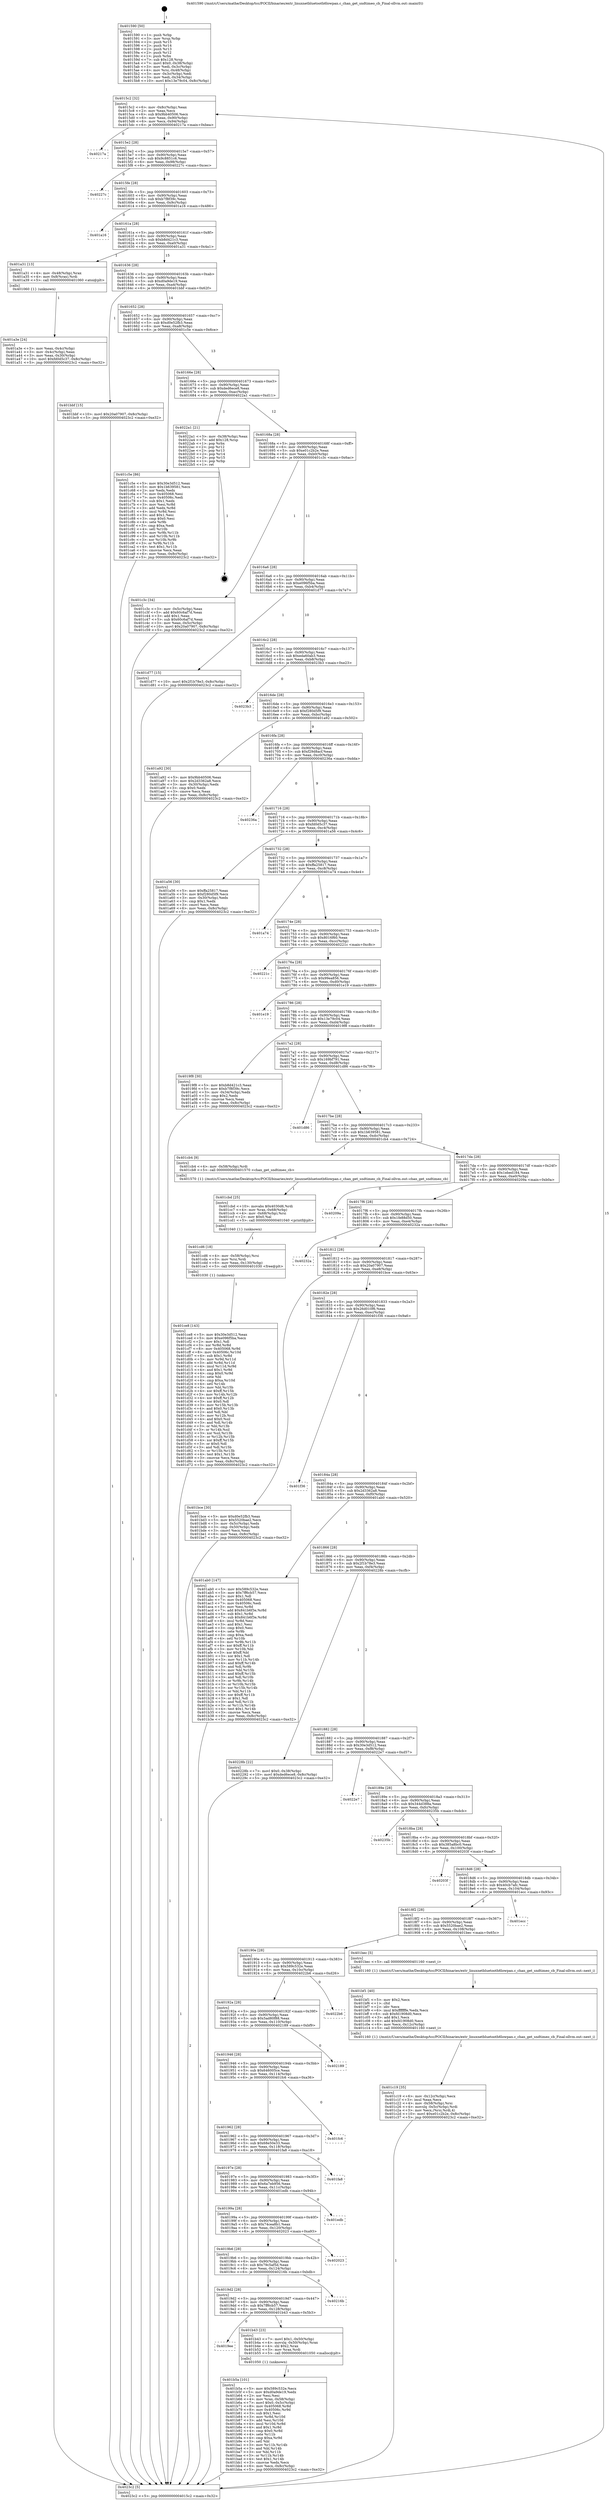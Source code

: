 digraph "0x401590" {
  label = "0x401590 (/mnt/c/Users/mathe/Desktop/tcc/POCII/binaries/extr_linuxnetbluetooth6lowpan.c_chan_get_sndtimeo_cb_Final-ollvm.out::main(0))"
  labelloc = "t"
  node[shape=record]

  Entry [label="",width=0.3,height=0.3,shape=circle,fillcolor=black,style=filled]
  "0x4015c2" [label="{
     0x4015c2 [32]\l
     | [instrs]\l
     &nbsp;&nbsp;0x4015c2 \<+6\>: mov -0x8c(%rbp),%eax\l
     &nbsp;&nbsp;0x4015c8 \<+2\>: mov %eax,%ecx\l
     &nbsp;&nbsp;0x4015ca \<+6\>: sub $0x9bb40506,%ecx\l
     &nbsp;&nbsp;0x4015d0 \<+6\>: mov %eax,-0x90(%rbp)\l
     &nbsp;&nbsp;0x4015d6 \<+6\>: mov %ecx,-0x94(%rbp)\l
     &nbsp;&nbsp;0x4015dc \<+6\>: je 000000000040217a \<main+0xbea\>\l
  }"]
  "0x40217a" [label="{
     0x40217a\l
  }", style=dashed]
  "0x4015e2" [label="{
     0x4015e2 [28]\l
     | [instrs]\l
     &nbsp;&nbsp;0x4015e2 \<+5\>: jmp 00000000004015e7 \<main+0x57\>\l
     &nbsp;&nbsp;0x4015e7 \<+6\>: mov -0x90(%rbp),%eax\l
     &nbsp;&nbsp;0x4015ed \<+5\>: sub $0x9c8851c6,%eax\l
     &nbsp;&nbsp;0x4015f2 \<+6\>: mov %eax,-0x98(%rbp)\l
     &nbsp;&nbsp;0x4015f8 \<+6\>: je 000000000040227c \<main+0xcec\>\l
  }"]
  Exit [label="",width=0.3,height=0.3,shape=circle,fillcolor=black,style=filled,peripheries=2]
  "0x40227c" [label="{
     0x40227c\l
  }", style=dashed]
  "0x4015fe" [label="{
     0x4015fe [28]\l
     | [instrs]\l
     &nbsp;&nbsp;0x4015fe \<+5\>: jmp 0000000000401603 \<main+0x73\>\l
     &nbsp;&nbsp;0x401603 \<+6\>: mov -0x90(%rbp),%eax\l
     &nbsp;&nbsp;0x401609 \<+5\>: sub $0xb7f8f39c,%eax\l
     &nbsp;&nbsp;0x40160e \<+6\>: mov %eax,-0x9c(%rbp)\l
     &nbsp;&nbsp;0x401614 \<+6\>: je 0000000000401a16 \<main+0x486\>\l
  }"]
  "0x401ce8" [label="{
     0x401ce8 [143]\l
     | [instrs]\l
     &nbsp;&nbsp;0x401ce8 \<+5\>: mov $0x30e3d512,%eax\l
     &nbsp;&nbsp;0x401ced \<+5\>: mov $0xe096f5ba,%ecx\l
     &nbsp;&nbsp;0x401cf2 \<+2\>: mov $0x1,%dl\l
     &nbsp;&nbsp;0x401cf4 \<+3\>: xor %r8d,%r8d\l
     &nbsp;&nbsp;0x401cf7 \<+8\>: mov 0x405068,%r9d\l
     &nbsp;&nbsp;0x401cff \<+8\>: mov 0x40506c,%r10d\l
     &nbsp;&nbsp;0x401d07 \<+4\>: sub $0x1,%r8d\l
     &nbsp;&nbsp;0x401d0b \<+3\>: mov %r9d,%r11d\l
     &nbsp;&nbsp;0x401d0e \<+3\>: add %r8d,%r11d\l
     &nbsp;&nbsp;0x401d11 \<+4\>: imul %r11d,%r9d\l
     &nbsp;&nbsp;0x401d15 \<+4\>: and $0x1,%r9d\l
     &nbsp;&nbsp;0x401d19 \<+4\>: cmp $0x0,%r9d\l
     &nbsp;&nbsp;0x401d1d \<+3\>: sete %bl\l
     &nbsp;&nbsp;0x401d20 \<+4\>: cmp $0xa,%r10d\l
     &nbsp;&nbsp;0x401d24 \<+4\>: setl %r14b\l
     &nbsp;&nbsp;0x401d28 \<+3\>: mov %bl,%r15b\l
     &nbsp;&nbsp;0x401d2b \<+4\>: xor $0xff,%r15b\l
     &nbsp;&nbsp;0x401d2f \<+3\>: mov %r14b,%r12b\l
     &nbsp;&nbsp;0x401d32 \<+4\>: xor $0xff,%r12b\l
     &nbsp;&nbsp;0x401d36 \<+3\>: xor $0x0,%dl\l
     &nbsp;&nbsp;0x401d39 \<+3\>: mov %r15b,%r13b\l
     &nbsp;&nbsp;0x401d3c \<+4\>: and $0x0,%r13b\l
     &nbsp;&nbsp;0x401d40 \<+2\>: and %dl,%bl\l
     &nbsp;&nbsp;0x401d42 \<+3\>: mov %r12b,%sil\l
     &nbsp;&nbsp;0x401d45 \<+4\>: and $0x0,%sil\l
     &nbsp;&nbsp;0x401d49 \<+3\>: and %dl,%r14b\l
     &nbsp;&nbsp;0x401d4c \<+3\>: or %bl,%r13b\l
     &nbsp;&nbsp;0x401d4f \<+3\>: or %r14b,%sil\l
     &nbsp;&nbsp;0x401d52 \<+3\>: xor %sil,%r13b\l
     &nbsp;&nbsp;0x401d55 \<+3\>: or %r12b,%r15b\l
     &nbsp;&nbsp;0x401d58 \<+4\>: xor $0xff,%r15b\l
     &nbsp;&nbsp;0x401d5c \<+3\>: or $0x0,%dl\l
     &nbsp;&nbsp;0x401d5f \<+3\>: and %dl,%r15b\l
     &nbsp;&nbsp;0x401d62 \<+3\>: or %r15b,%r13b\l
     &nbsp;&nbsp;0x401d65 \<+4\>: test $0x1,%r13b\l
     &nbsp;&nbsp;0x401d69 \<+3\>: cmovne %ecx,%eax\l
     &nbsp;&nbsp;0x401d6c \<+6\>: mov %eax,-0x8c(%rbp)\l
     &nbsp;&nbsp;0x401d72 \<+5\>: jmp 00000000004023c2 \<main+0xe32\>\l
  }"]
  "0x401a16" [label="{
     0x401a16\l
  }", style=dashed]
  "0x40161a" [label="{
     0x40161a [28]\l
     | [instrs]\l
     &nbsp;&nbsp;0x40161a \<+5\>: jmp 000000000040161f \<main+0x8f\>\l
     &nbsp;&nbsp;0x40161f \<+6\>: mov -0x90(%rbp),%eax\l
     &nbsp;&nbsp;0x401625 \<+5\>: sub $0xb8d421c3,%eax\l
     &nbsp;&nbsp;0x40162a \<+6\>: mov %eax,-0xa0(%rbp)\l
     &nbsp;&nbsp;0x401630 \<+6\>: je 0000000000401a31 \<main+0x4a1\>\l
  }"]
  "0x401cd6" [label="{
     0x401cd6 [18]\l
     | [instrs]\l
     &nbsp;&nbsp;0x401cd6 \<+4\>: mov -0x58(%rbp),%rsi\l
     &nbsp;&nbsp;0x401cda \<+3\>: mov %rsi,%rdi\l
     &nbsp;&nbsp;0x401cdd \<+6\>: mov %eax,-0x130(%rbp)\l
     &nbsp;&nbsp;0x401ce3 \<+5\>: call 0000000000401030 \<free@plt\>\l
     | [calls]\l
     &nbsp;&nbsp;0x401030 \{1\} (unknown)\l
  }"]
  "0x401a31" [label="{
     0x401a31 [13]\l
     | [instrs]\l
     &nbsp;&nbsp;0x401a31 \<+4\>: mov -0x48(%rbp),%rax\l
     &nbsp;&nbsp;0x401a35 \<+4\>: mov 0x8(%rax),%rdi\l
     &nbsp;&nbsp;0x401a39 \<+5\>: call 0000000000401060 \<atoi@plt\>\l
     | [calls]\l
     &nbsp;&nbsp;0x401060 \{1\} (unknown)\l
  }"]
  "0x401636" [label="{
     0x401636 [28]\l
     | [instrs]\l
     &nbsp;&nbsp;0x401636 \<+5\>: jmp 000000000040163b \<main+0xab\>\l
     &nbsp;&nbsp;0x40163b \<+6\>: mov -0x90(%rbp),%eax\l
     &nbsp;&nbsp;0x401641 \<+5\>: sub $0xd0a9de19,%eax\l
     &nbsp;&nbsp;0x401646 \<+6\>: mov %eax,-0xa4(%rbp)\l
     &nbsp;&nbsp;0x40164c \<+6\>: je 0000000000401bbf \<main+0x62f\>\l
  }"]
  "0x401cbd" [label="{
     0x401cbd [25]\l
     | [instrs]\l
     &nbsp;&nbsp;0x401cbd \<+10\>: movabs $0x4030d6,%rdi\l
     &nbsp;&nbsp;0x401cc7 \<+4\>: mov %rax,-0x68(%rbp)\l
     &nbsp;&nbsp;0x401ccb \<+4\>: mov -0x68(%rbp),%rsi\l
     &nbsp;&nbsp;0x401ccf \<+2\>: mov $0x0,%al\l
     &nbsp;&nbsp;0x401cd1 \<+5\>: call 0000000000401040 \<printf@plt\>\l
     | [calls]\l
     &nbsp;&nbsp;0x401040 \{1\} (unknown)\l
  }"]
  "0x401bbf" [label="{
     0x401bbf [15]\l
     | [instrs]\l
     &nbsp;&nbsp;0x401bbf \<+10\>: movl $0x20a07907,-0x8c(%rbp)\l
     &nbsp;&nbsp;0x401bc9 \<+5\>: jmp 00000000004023c2 \<main+0xe32\>\l
  }"]
  "0x401652" [label="{
     0x401652 [28]\l
     | [instrs]\l
     &nbsp;&nbsp;0x401652 \<+5\>: jmp 0000000000401657 \<main+0xc7\>\l
     &nbsp;&nbsp;0x401657 \<+6\>: mov -0x90(%rbp),%eax\l
     &nbsp;&nbsp;0x40165d \<+5\>: sub $0xd0e52fb3,%eax\l
     &nbsp;&nbsp;0x401662 \<+6\>: mov %eax,-0xa8(%rbp)\l
     &nbsp;&nbsp;0x401668 \<+6\>: je 0000000000401c5e \<main+0x6ce\>\l
  }"]
  "0x401c19" [label="{
     0x401c19 [35]\l
     | [instrs]\l
     &nbsp;&nbsp;0x401c19 \<+6\>: mov -0x12c(%rbp),%ecx\l
     &nbsp;&nbsp;0x401c1f \<+3\>: imul %eax,%ecx\l
     &nbsp;&nbsp;0x401c22 \<+4\>: mov -0x58(%rbp),%rsi\l
     &nbsp;&nbsp;0x401c26 \<+4\>: movslq -0x5c(%rbp),%rdi\l
     &nbsp;&nbsp;0x401c2a \<+3\>: mov %ecx,(%rsi,%rdi,4)\l
     &nbsp;&nbsp;0x401c2d \<+10\>: movl $0xe01c2b2e,-0x8c(%rbp)\l
     &nbsp;&nbsp;0x401c37 \<+5\>: jmp 00000000004023c2 \<main+0xe32\>\l
  }"]
  "0x401c5e" [label="{
     0x401c5e [86]\l
     | [instrs]\l
     &nbsp;&nbsp;0x401c5e \<+5\>: mov $0x30e3d512,%eax\l
     &nbsp;&nbsp;0x401c63 \<+5\>: mov $0x1b639581,%ecx\l
     &nbsp;&nbsp;0x401c68 \<+2\>: xor %edx,%edx\l
     &nbsp;&nbsp;0x401c6a \<+7\>: mov 0x405068,%esi\l
     &nbsp;&nbsp;0x401c71 \<+7\>: mov 0x40506c,%edi\l
     &nbsp;&nbsp;0x401c78 \<+3\>: sub $0x1,%edx\l
     &nbsp;&nbsp;0x401c7b \<+3\>: mov %esi,%r8d\l
     &nbsp;&nbsp;0x401c7e \<+3\>: add %edx,%r8d\l
     &nbsp;&nbsp;0x401c81 \<+4\>: imul %r8d,%esi\l
     &nbsp;&nbsp;0x401c85 \<+3\>: and $0x1,%esi\l
     &nbsp;&nbsp;0x401c88 \<+3\>: cmp $0x0,%esi\l
     &nbsp;&nbsp;0x401c8b \<+4\>: sete %r9b\l
     &nbsp;&nbsp;0x401c8f \<+3\>: cmp $0xa,%edi\l
     &nbsp;&nbsp;0x401c92 \<+4\>: setl %r10b\l
     &nbsp;&nbsp;0x401c96 \<+3\>: mov %r9b,%r11b\l
     &nbsp;&nbsp;0x401c99 \<+3\>: and %r10b,%r11b\l
     &nbsp;&nbsp;0x401c9c \<+3\>: xor %r10b,%r9b\l
     &nbsp;&nbsp;0x401c9f \<+3\>: or %r9b,%r11b\l
     &nbsp;&nbsp;0x401ca2 \<+4\>: test $0x1,%r11b\l
     &nbsp;&nbsp;0x401ca6 \<+3\>: cmovne %ecx,%eax\l
     &nbsp;&nbsp;0x401ca9 \<+6\>: mov %eax,-0x8c(%rbp)\l
     &nbsp;&nbsp;0x401caf \<+5\>: jmp 00000000004023c2 \<main+0xe32\>\l
  }"]
  "0x40166e" [label="{
     0x40166e [28]\l
     | [instrs]\l
     &nbsp;&nbsp;0x40166e \<+5\>: jmp 0000000000401673 \<main+0xe3\>\l
     &nbsp;&nbsp;0x401673 \<+6\>: mov -0x90(%rbp),%eax\l
     &nbsp;&nbsp;0x401679 \<+5\>: sub $0xded6ece8,%eax\l
     &nbsp;&nbsp;0x40167e \<+6\>: mov %eax,-0xac(%rbp)\l
     &nbsp;&nbsp;0x401684 \<+6\>: je 00000000004022a1 \<main+0xd11\>\l
  }"]
  "0x401bf1" [label="{
     0x401bf1 [40]\l
     | [instrs]\l
     &nbsp;&nbsp;0x401bf1 \<+5\>: mov $0x2,%ecx\l
     &nbsp;&nbsp;0x401bf6 \<+1\>: cltd\l
     &nbsp;&nbsp;0x401bf7 \<+2\>: idiv %ecx\l
     &nbsp;&nbsp;0x401bf9 \<+6\>: imul $0xfffffffe,%edx,%ecx\l
     &nbsp;&nbsp;0x401bff \<+6\>: sub $0xfd1908d0,%ecx\l
     &nbsp;&nbsp;0x401c05 \<+3\>: add $0x1,%ecx\l
     &nbsp;&nbsp;0x401c08 \<+6\>: add $0xfd1908d0,%ecx\l
     &nbsp;&nbsp;0x401c0e \<+6\>: mov %ecx,-0x12c(%rbp)\l
     &nbsp;&nbsp;0x401c14 \<+5\>: call 0000000000401160 \<next_i\>\l
     | [calls]\l
     &nbsp;&nbsp;0x401160 \{1\} (/mnt/c/Users/mathe/Desktop/tcc/POCII/binaries/extr_linuxnetbluetooth6lowpan.c_chan_get_sndtimeo_cb_Final-ollvm.out::next_i)\l
  }"]
  "0x4022a1" [label="{
     0x4022a1 [21]\l
     | [instrs]\l
     &nbsp;&nbsp;0x4022a1 \<+3\>: mov -0x38(%rbp),%eax\l
     &nbsp;&nbsp;0x4022a4 \<+7\>: add $0x128,%rsp\l
     &nbsp;&nbsp;0x4022ab \<+1\>: pop %rbx\l
     &nbsp;&nbsp;0x4022ac \<+2\>: pop %r12\l
     &nbsp;&nbsp;0x4022ae \<+2\>: pop %r13\l
     &nbsp;&nbsp;0x4022b0 \<+2\>: pop %r14\l
     &nbsp;&nbsp;0x4022b2 \<+2\>: pop %r15\l
     &nbsp;&nbsp;0x4022b4 \<+1\>: pop %rbp\l
     &nbsp;&nbsp;0x4022b5 \<+1\>: ret\l
  }"]
  "0x40168a" [label="{
     0x40168a [28]\l
     | [instrs]\l
     &nbsp;&nbsp;0x40168a \<+5\>: jmp 000000000040168f \<main+0xff\>\l
     &nbsp;&nbsp;0x40168f \<+6\>: mov -0x90(%rbp),%eax\l
     &nbsp;&nbsp;0x401695 \<+5\>: sub $0xe01c2b2e,%eax\l
     &nbsp;&nbsp;0x40169a \<+6\>: mov %eax,-0xb0(%rbp)\l
     &nbsp;&nbsp;0x4016a0 \<+6\>: je 0000000000401c3c \<main+0x6ac\>\l
  }"]
  "0x401b5a" [label="{
     0x401b5a [101]\l
     | [instrs]\l
     &nbsp;&nbsp;0x401b5a \<+5\>: mov $0x589c532e,%ecx\l
     &nbsp;&nbsp;0x401b5f \<+5\>: mov $0xd0a9de19,%edx\l
     &nbsp;&nbsp;0x401b64 \<+2\>: xor %esi,%esi\l
     &nbsp;&nbsp;0x401b66 \<+4\>: mov %rax,-0x58(%rbp)\l
     &nbsp;&nbsp;0x401b6a \<+7\>: movl $0x0,-0x5c(%rbp)\l
     &nbsp;&nbsp;0x401b71 \<+8\>: mov 0x405068,%r8d\l
     &nbsp;&nbsp;0x401b79 \<+8\>: mov 0x40506c,%r9d\l
     &nbsp;&nbsp;0x401b81 \<+3\>: sub $0x1,%esi\l
     &nbsp;&nbsp;0x401b84 \<+3\>: mov %r8d,%r10d\l
     &nbsp;&nbsp;0x401b87 \<+3\>: add %esi,%r10d\l
     &nbsp;&nbsp;0x401b8a \<+4\>: imul %r10d,%r8d\l
     &nbsp;&nbsp;0x401b8e \<+4\>: and $0x1,%r8d\l
     &nbsp;&nbsp;0x401b92 \<+4\>: cmp $0x0,%r8d\l
     &nbsp;&nbsp;0x401b96 \<+4\>: sete %r11b\l
     &nbsp;&nbsp;0x401b9a \<+4\>: cmp $0xa,%r9d\l
     &nbsp;&nbsp;0x401b9e \<+3\>: setl %bl\l
     &nbsp;&nbsp;0x401ba1 \<+3\>: mov %r11b,%r14b\l
     &nbsp;&nbsp;0x401ba4 \<+3\>: and %bl,%r14b\l
     &nbsp;&nbsp;0x401ba7 \<+3\>: xor %bl,%r11b\l
     &nbsp;&nbsp;0x401baa \<+3\>: or %r11b,%r14b\l
     &nbsp;&nbsp;0x401bad \<+4\>: test $0x1,%r14b\l
     &nbsp;&nbsp;0x401bb1 \<+3\>: cmovne %edx,%ecx\l
     &nbsp;&nbsp;0x401bb4 \<+6\>: mov %ecx,-0x8c(%rbp)\l
     &nbsp;&nbsp;0x401bba \<+5\>: jmp 00000000004023c2 \<main+0xe32\>\l
  }"]
  "0x401c3c" [label="{
     0x401c3c [34]\l
     | [instrs]\l
     &nbsp;&nbsp;0x401c3c \<+3\>: mov -0x5c(%rbp),%eax\l
     &nbsp;&nbsp;0x401c3f \<+5\>: add $0x60c6af7d,%eax\l
     &nbsp;&nbsp;0x401c44 \<+3\>: add $0x1,%eax\l
     &nbsp;&nbsp;0x401c47 \<+5\>: sub $0x60c6af7d,%eax\l
     &nbsp;&nbsp;0x401c4c \<+3\>: mov %eax,-0x5c(%rbp)\l
     &nbsp;&nbsp;0x401c4f \<+10\>: movl $0x20a07907,-0x8c(%rbp)\l
     &nbsp;&nbsp;0x401c59 \<+5\>: jmp 00000000004023c2 \<main+0xe32\>\l
  }"]
  "0x4016a6" [label="{
     0x4016a6 [28]\l
     | [instrs]\l
     &nbsp;&nbsp;0x4016a6 \<+5\>: jmp 00000000004016ab \<main+0x11b\>\l
     &nbsp;&nbsp;0x4016ab \<+6\>: mov -0x90(%rbp),%eax\l
     &nbsp;&nbsp;0x4016b1 \<+5\>: sub $0xe096f5ba,%eax\l
     &nbsp;&nbsp;0x4016b6 \<+6\>: mov %eax,-0xb4(%rbp)\l
     &nbsp;&nbsp;0x4016bc \<+6\>: je 0000000000401d77 \<main+0x7e7\>\l
  }"]
  "0x4019ee" [label="{
     0x4019ee\l
  }", style=dashed]
  "0x401d77" [label="{
     0x401d77 [15]\l
     | [instrs]\l
     &nbsp;&nbsp;0x401d77 \<+10\>: movl $0x2f1b78e3,-0x8c(%rbp)\l
     &nbsp;&nbsp;0x401d81 \<+5\>: jmp 00000000004023c2 \<main+0xe32\>\l
  }"]
  "0x4016c2" [label="{
     0x4016c2 [28]\l
     | [instrs]\l
     &nbsp;&nbsp;0x4016c2 \<+5\>: jmp 00000000004016c7 \<main+0x137\>\l
     &nbsp;&nbsp;0x4016c7 \<+6\>: mov -0x90(%rbp),%eax\l
     &nbsp;&nbsp;0x4016cd \<+5\>: sub $0xeda60ab3,%eax\l
     &nbsp;&nbsp;0x4016d2 \<+6\>: mov %eax,-0xb8(%rbp)\l
     &nbsp;&nbsp;0x4016d8 \<+6\>: je 00000000004023b3 \<main+0xe23\>\l
  }"]
  "0x401b43" [label="{
     0x401b43 [23]\l
     | [instrs]\l
     &nbsp;&nbsp;0x401b43 \<+7\>: movl $0x1,-0x50(%rbp)\l
     &nbsp;&nbsp;0x401b4a \<+4\>: movslq -0x50(%rbp),%rax\l
     &nbsp;&nbsp;0x401b4e \<+4\>: shl $0x2,%rax\l
     &nbsp;&nbsp;0x401b52 \<+3\>: mov %rax,%rdi\l
     &nbsp;&nbsp;0x401b55 \<+5\>: call 0000000000401050 \<malloc@plt\>\l
     | [calls]\l
     &nbsp;&nbsp;0x401050 \{1\} (unknown)\l
  }"]
  "0x4023b3" [label="{
     0x4023b3\l
  }", style=dashed]
  "0x4016de" [label="{
     0x4016de [28]\l
     | [instrs]\l
     &nbsp;&nbsp;0x4016de \<+5\>: jmp 00000000004016e3 \<main+0x153\>\l
     &nbsp;&nbsp;0x4016e3 \<+6\>: mov -0x90(%rbp),%eax\l
     &nbsp;&nbsp;0x4016e9 \<+5\>: sub $0xf280d5f9,%eax\l
     &nbsp;&nbsp;0x4016ee \<+6\>: mov %eax,-0xbc(%rbp)\l
     &nbsp;&nbsp;0x4016f4 \<+6\>: je 0000000000401a92 \<main+0x502\>\l
  }"]
  "0x4019d2" [label="{
     0x4019d2 [28]\l
     | [instrs]\l
     &nbsp;&nbsp;0x4019d2 \<+5\>: jmp 00000000004019d7 \<main+0x447\>\l
     &nbsp;&nbsp;0x4019d7 \<+6\>: mov -0x90(%rbp),%eax\l
     &nbsp;&nbsp;0x4019dd \<+5\>: sub $0x7ff6cb57,%eax\l
     &nbsp;&nbsp;0x4019e2 \<+6\>: mov %eax,-0x128(%rbp)\l
     &nbsp;&nbsp;0x4019e8 \<+6\>: je 0000000000401b43 \<main+0x5b3\>\l
  }"]
  "0x401a92" [label="{
     0x401a92 [30]\l
     | [instrs]\l
     &nbsp;&nbsp;0x401a92 \<+5\>: mov $0x9bb40506,%eax\l
     &nbsp;&nbsp;0x401a97 \<+5\>: mov $0x2d3362a8,%ecx\l
     &nbsp;&nbsp;0x401a9c \<+3\>: mov -0x30(%rbp),%edx\l
     &nbsp;&nbsp;0x401a9f \<+3\>: cmp $0x0,%edx\l
     &nbsp;&nbsp;0x401aa2 \<+3\>: cmove %ecx,%eax\l
     &nbsp;&nbsp;0x401aa5 \<+6\>: mov %eax,-0x8c(%rbp)\l
     &nbsp;&nbsp;0x401aab \<+5\>: jmp 00000000004023c2 \<main+0xe32\>\l
  }"]
  "0x4016fa" [label="{
     0x4016fa [28]\l
     | [instrs]\l
     &nbsp;&nbsp;0x4016fa \<+5\>: jmp 00000000004016ff \<main+0x16f\>\l
     &nbsp;&nbsp;0x4016ff \<+6\>: mov -0x90(%rbp),%eax\l
     &nbsp;&nbsp;0x401705 \<+5\>: sub $0xf29d8acf,%eax\l
     &nbsp;&nbsp;0x40170a \<+6\>: mov %eax,-0xc0(%rbp)\l
     &nbsp;&nbsp;0x401710 \<+6\>: je 000000000040236a \<main+0xdda\>\l
  }"]
  "0x40216b" [label="{
     0x40216b\l
  }", style=dashed]
  "0x40236a" [label="{
     0x40236a\l
  }", style=dashed]
  "0x401716" [label="{
     0x401716 [28]\l
     | [instrs]\l
     &nbsp;&nbsp;0x401716 \<+5\>: jmp 000000000040171b \<main+0x18b\>\l
     &nbsp;&nbsp;0x40171b \<+6\>: mov -0x90(%rbp),%eax\l
     &nbsp;&nbsp;0x401721 \<+5\>: sub $0xfd0d5c37,%eax\l
     &nbsp;&nbsp;0x401726 \<+6\>: mov %eax,-0xc4(%rbp)\l
     &nbsp;&nbsp;0x40172c \<+6\>: je 0000000000401a56 \<main+0x4c6\>\l
  }"]
  "0x4019b6" [label="{
     0x4019b6 [28]\l
     | [instrs]\l
     &nbsp;&nbsp;0x4019b6 \<+5\>: jmp 00000000004019bb \<main+0x42b\>\l
     &nbsp;&nbsp;0x4019bb \<+6\>: mov -0x90(%rbp),%eax\l
     &nbsp;&nbsp;0x4019c1 \<+5\>: sub $0x79c5af5d,%eax\l
     &nbsp;&nbsp;0x4019c6 \<+6\>: mov %eax,-0x124(%rbp)\l
     &nbsp;&nbsp;0x4019cc \<+6\>: je 000000000040216b \<main+0xbdb\>\l
  }"]
  "0x401a56" [label="{
     0x401a56 [30]\l
     | [instrs]\l
     &nbsp;&nbsp;0x401a56 \<+5\>: mov $0xffa25817,%eax\l
     &nbsp;&nbsp;0x401a5b \<+5\>: mov $0xf280d5f9,%ecx\l
     &nbsp;&nbsp;0x401a60 \<+3\>: mov -0x30(%rbp),%edx\l
     &nbsp;&nbsp;0x401a63 \<+3\>: cmp $0x1,%edx\l
     &nbsp;&nbsp;0x401a66 \<+3\>: cmovl %ecx,%eax\l
     &nbsp;&nbsp;0x401a69 \<+6\>: mov %eax,-0x8c(%rbp)\l
     &nbsp;&nbsp;0x401a6f \<+5\>: jmp 00000000004023c2 \<main+0xe32\>\l
  }"]
  "0x401732" [label="{
     0x401732 [28]\l
     | [instrs]\l
     &nbsp;&nbsp;0x401732 \<+5\>: jmp 0000000000401737 \<main+0x1a7\>\l
     &nbsp;&nbsp;0x401737 \<+6\>: mov -0x90(%rbp),%eax\l
     &nbsp;&nbsp;0x40173d \<+5\>: sub $0xffa25817,%eax\l
     &nbsp;&nbsp;0x401742 \<+6\>: mov %eax,-0xc8(%rbp)\l
     &nbsp;&nbsp;0x401748 \<+6\>: je 0000000000401a74 \<main+0x4e4\>\l
  }"]
  "0x402023" [label="{
     0x402023\l
  }", style=dashed]
  "0x401a74" [label="{
     0x401a74\l
  }", style=dashed]
  "0x40174e" [label="{
     0x40174e [28]\l
     | [instrs]\l
     &nbsp;&nbsp;0x40174e \<+5\>: jmp 0000000000401753 \<main+0x1c3\>\l
     &nbsp;&nbsp;0x401753 \<+6\>: mov -0x90(%rbp),%eax\l
     &nbsp;&nbsp;0x401759 \<+5\>: sub $0x8016f60,%eax\l
     &nbsp;&nbsp;0x40175e \<+6\>: mov %eax,-0xcc(%rbp)\l
     &nbsp;&nbsp;0x401764 \<+6\>: je 000000000040221c \<main+0xc8c\>\l
  }"]
  "0x40199a" [label="{
     0x40199a [28]\l
     | [instrs]\l
     &nbsp;&nbsp;0x40199a \<+5\>: jmp 000000000040199f \<main+0x40f\>\l
     &nbsp;&nbsp;0x40199f \<+6\>: mov -0x90(%rbp),%eax\l
     &nbsp;&nbsp;0x4019a5 \<+5\>: sub $0x74cea8b1,%eax\l
     &nbsp;&nbsp;0x4019aa \<+6\>: mov %eax,-0x120(%rbp)\l
     &nbsp;&nbsp;0x4019b0 \<+6\>: je 0000000000402023 \<main+0xa93\>\l
  }"]
  "0x40221c" [label="{
     0x40221c\l
  }", style=dashed]
  "0x40176a" [label="{
     0x40176a [28]\l
     | [instrs]\l
     &nbsp;&nbsp;0x40176a \<+5\>: jmp 000000000040176f \<main+0x1df\>\l
     &nbsp;&nbsp;0x40176f \<+6\>: mov -0x90(%rbp),%eax\l
     &nbsp;&nbsp;0x401775 \<+5\>: sub $0x99ea856,%eax\l
     &nbsp;&nbsp;0x40177a \<+6\>: mov %eax,-0xd0(%rbp)\l
     &nbsp;&nbsp;0x401780 \<+6\>: je 0000000000401e19 \<main+0x889\>\l
  }"]
  "0x401edb" [label="{
     0x401edb\l
  }", style=dashed]
  "0x401e19" [label="{
     0x401e19\l
  }", style=dashed]
  "0x401786" [label="{
     0x401786 [28]\l
     | [instrs]\l
     &nbsp;&nbsp;0x401786 \<+5\>: jmp 000000000040178b \<main+0x1fb\>\l
     &nbsp;&nbsp;0x40178b \<+6\>: mov -0x90(%rbp),%eax\l
     &nbsp;&nbsp;0x401791 \<+5\>: sub $0x13e79c04,%eax\l
     &nbsp;&nbsp;0x401796 \<+6\>: mov %eax,-0xd4(%rbp)\l
     &nbsp;&nbsp;0x40179c \<+6\>: je 00000000004019f8 \<main+0x468\>\l
  }"]
  "0x40197e" [label="{
     0x40197e [28]\l
     | [instrs]\l
     &nbsp;&nbsp;0x40197e \<+5\>: jmp 0000000000401983 \<main+0x3f3\>\l
     &nbsp;&nbsp;0x401983 \<+6\>: mov -0x90(%rbp),%eax\l
     &nbsp;&nbsp;0x401989 \<+5\>: sub $0x6a7eb956,%eax\l
     &nbsp;&nbsp;0x40198e \<+6\>: mov %eax,-0x11c(%rbp)\l
     &nbsp;&nbsp;0x401994 \<+6\>: je 0000000000401edb \<main+0x94b\>\l
  }"]
  "0x4019f8" [label="{
     0x4019f8 [30]\l
     | [instrs]\l
     &nbsp;&nbsp;0x4019f8 \<+5\>: mov $0xb8d421c3,%eax\l
     &nbsp;&nbsp;0x4019fd \<+5\>: mov $0xb7f8f39c,%ecx\l
     &nbsp;&nbsp;0x401a02 \<+3\>: mov -0x34(%rbp),%edx\l
     &nbsp;&nbsp;0x401a05 \<+3\>: cmp $0x2,%edx\l
     &nbsp;&nbsp;0x401a08 \<+3\>: cmovne %ecx,%eax\l
     &nbsp;&nbsp;0x401a0b \<+6\>: mov %eax,-0x8c(%rbp)\l
     &nbsp;&nbsp;0x401a11 \<+5\>: jmp 00000000004023c2 \<main+0xe32\>\l
  }"]
  "0x4017a2" [label="{
     0x4017a2 [28]\l
     | [instrs]\l
     &nbsp;&nbsp;0x4017a2 \<+5\>: jmp 00000000004017a7 \<main+0x217\>\l
     &nbsp;&nbsp;0x4017a7 \<+6\>: mov -0x90(%rbp),%eax\l
     &nbsp;&nbsp;0x4017ad \<+5\>: sub $0x169bf791,%eax\l
     &nbsp;&nbsp;0x4017b2 \<+6\>: mov %eax,-0xd8(%rbp)\l
     &nbsp;&nbsp;0x4017b8 \<+6\>: je 0000000000401d86 \<main+0x7f6\>\l
  }"]
  "0x4023c2" [label="{
     0x4023c2 [5]\l
     | [instrs]\l
     &nbsp;&nbsp;0x4023c2 \<+5\>: jmp 00000000004015c2 \<main+0x32\>\l
  }"]
  "0x401590" [label="{
     0x401590 [50]\l
     | [instrs]\l
     &nbsp;&nbsp;0x401590 \<+1\>: push %rbp\l
     &nbsp;&nbsp;0x401591 \<+3\>: mov %rsp,%rbp\l
     &nbsp;&nbsp;0x401594 \<+2\>: push %r15\l
     &nbsp;&nbsp;0x401596 \<+2\>: push %r14\l
     &nbsp;&nbsp;0x401598 \<+2\>: push %r13\l
     &nbsp;&nbsp;0x40159a \<+2\>: push %r12\l
     &nbsp;&nbsp;0x40159c \<+1\>: push %rbx\l
     &nbsp;&nbsp;0x40159d \<+7\>: sub $0x128,%rsp\l
     &nbsp;&nbsp;0x4015a4 \<+7\>: movl $0x0,-0x38(%rbp)\l
     &nbsp;&nbsp;0x4015ab \<+3\>: mov %edi,-0x3c(%rbp)\l
     &nbsp;&nbsp;0x4015ae \<+4\>: mov %rsi,-0x48(%rbp)\l
     &nbsp;&nbsp;0x4015b2 \<+3\>: mov -0x3c(%rbp),%edi\l
     &nbsp;&nbsp;0x4015b5 \<+3\>: mov %edi,-0x34(%rbp)\l
     &nbsp;&nbsp;0x4015b8 \<+10\>: movl $0x13e79c04,-0x8c(%rbp)\l
  }"]
  "0x401a3e" [label="{
     0x401a3e [24]\l
     | [instrs]\l
     &nbsp;&nbsp;0x401a3e \<+3\>: mov %eax,-0x4c(%rbp)\l
     &nbsp;&nbsp;0x401a41 \<+3\>: mov -0x4c(%rbp),%eax\l
     &nbsp;&nbsp;0x401a44 \<+3\>: mov %eax,-0x30(%rbp)\l
     &nbsp;&nbsp;0x401a47 \<+10\>: movl $0xfd0d5c37,-0x8c(%rbp)\l
     &nbsp;&nbsp;0x401a51 \<+5\>: jmp 00000000004023c2 \<main+0xe32\>\l
  }"]
  "0x401fa8" [label="{
     0x401fa8\l
  }", style=dashed]
  "0x401d86" [label="{
     0x401d86\l
  }", style=dashed]
  "0x4017be" [label="{
     0x4017be [28]\l
     | [instrs]\l
     &nbsp;&nbsp;0x4017be \<+5\>: jmp 00000000004017c3 \<main+0x233\>\l
     &nbsp;&nbsp;0x4017c3 \<+6\>: mov -0x90(%rbp),%eax\l
     &nbsp;&nbsp;0x4017c9 \<+5\>: sub $0x1b639581,%eax\l
     &nbsp;&nbsp;0x4017ce \<+6\>: mov %eax,-0xdc(%rbp)\l
     &nbsp;&nbsp;0x4017d4 \<+6\>: je 0000000000401cb4 \<main+0x724\>\l
  }"]
  "0x401962" [label="{
     0x401962 [28]\l
     | [instrs]\l
     &nbsp;&nbsp;0x401962 \<+5\>: jmp 0000000000401967 \<main+0x3d7\>\l
     &nbsp;&nbsp;0x401967 \<+6\>: mov -0x90(%rbp),%eax\l
     &nbsp;&nbsp;0x40196d \<+5\>: sub $0x68e50e33,%eax\l
     &nbsp;&nbsp;0x401972 \<+6\>: mov %eax,-0x118(%rbp)\l
     &nbsp;&nbsp;0x401978 \<+6\>: je 0000000000401fa8 \<main+0xa18\>\l
  }"]
  "0x401cb4" [label="{
     0x401cb4 [9]\l
     | [instrs]\l
     &nbsp;&nbsp;0x401cb4 \<+4\>: mov -0x58(%rbp),%rdi\l
     &nbsp;&nbsp;0x401cb8 \<+5\>: call 0000000000401570 \<chan_get_sndtimeo_cb\>\l
     | [calls]\l
     &nbsp;&nbsp;0x401570 \{1\} (/mnt/c/Users/mathe/Desktop/tcc/POCII/binaries/extr_linuxnetbluetooth6lowpan.c_chan_get_sndtimeo_cb_Final-ollvm.out::chan_get_sndtimeo_cb)\l
  }"]
  "0x4017da" [label="{
     0x4017da [28]\l
     | [instrs]\l
     &nbsp;&nbsp;0x4017da \<+5\>: jmp 00000000004017df \<main+0x24f\>\l
     &nbsp;&nbsp;0x4017df \<+6\>: mov -0x90(%rbp),%eax\l
     &nbsp;&nbsp;0x4017e5 \<+5\>: sub $0x1ebed184,%eax\l
     &nbsp;&nbsp;0x4017ea \<+6\>: mov %eax,-0xe0(%rbp)\l
     &nbsp;&nbsp;0x4017f0 \<+6\>: je 000000000040209a \<main+0xb0a\>\l
  }"]
  "0x401fc6" [label="{
     0x401fc6\l
  }", style=dashed]
  "0x40209a" [label="{
     0x40209a\l
  }", style=dashed]
  "0x4017f6" [label="{
     0x4017f6 [28]\l
     | [instrs]\l
     &nbsp;&nbsp;0x4017f6 \<+5\>: jmp 00000000004017fb \<main+0x26b\>\l
     &nbsp;&nbsp;0x4017fb \<+6\>: mov -0x90(%rbp),%eax\l
     &nbsp;&nbsp;0x401801 \<+5\>: sub $0x1fe88d50,%eax\l
     &nbsp;&nbsp;0x401806 \<+6\>: mov %eax,-0xe4(%rbp)\l
     &nbsp;&nbsp;0x40180c \<+6\>: je 000000000040232a \<main+0xd9a\>\l
  }"]
  "0x401946" [label="{
     0x401946 [28]\l
     | [instrs]\l
     &nbsp;&nbsp;0x401946 \<+5\>: jmp 000000000040194b \<main+0x3bb\>\l
     &nbsp;&nbsp;0x40194b \<+6\>: mov -0x90(%rbp),%eax\l
     &nbsp;&nbsp;0x401951 \<+5\>: sub $0x646005ce,%eax\l
     &nbsp;&nbsp;0x401956 \<+6\>: mov %eax,-0x114(%rbp)\l
     &nbsp;&nbsp;0x40195c \<+6\>: je 0000000000401fc6 \<main+0xa36\>\l
  }"]
  "0x40232a" [label="{
     0x40232a\l
  }", style=dashed]
  "0x401812" [label="{
     0x401812 [28]\l
     | [instrs]\l
     &nbsp;&nbsp;0x401812 \<+5\>: jmp 0000000000401817 \<main+0x287\>\l
     &nbsp;&nbsp;0x401817 \<+6\>: mov -0x90(%rbp),%eax\l
     &nbsp;&nbsp;0x40181d \<+5\>: sub $0x20a07907,%eax\l
     &nbsp;&nbsp;0x401822 \<+6\>: mov %eax,-0xe8(%rbp)\l
     &nbsp;&nbsp;0x401828 \<+6\>: je 0000000000401bce \<main+0x63e\>\l
  }"]
  "0x402189" [label="{
     0x402189\l
  }", style=dashed]
  "0x401bce" [label="{
     0x401bce [30]\l
     | [instrs]\l
     &nbsp;&nbsp;0x401bce \<+5\>: mov $0xd0e52fb3,%eax\l
     &nbsp;&nbsp;0x401bd3 \<+5\>: mov $0x5520bae2,%ecx\l
     &nbsp;&nbsp;0x401bd8 \<+3\>: mov -0x5c(%rbp),%edx\l
     &nbsp;&nbsp;0x401bdb \<+3\>: cmp -0x50(%rbp),%edx\l
     &nbsp;&nbsp;0x401bde \<+3\>: cmovl %ecx,%eax\l
     &nbsp;&nbsp;0x401be1 \<+6\>: mov %eax,-0x8c(%rbp)\l
     &nbsp;&nbsp;0x401be7 \<+5\>: jmp 00000000004023c2 \<main+0xe32\>\l
  }"]
  "0x40182e" [label="{
     0x40182e [28]\l
     | [instrs]\l
     &nbsp;&nbsp;0x40182e \<+5\>: jmp 0000000000401833 \<main+0x2a3\>\l
     &nbsp;&nbsp;0x401833 \<+6\>: mov -0x90(%rbp),%eax\l
     &nbsp;&nbsp;0x401839 \<+5\>: sub $0x26d010f6,%eax\l
     &nbsp;&nbsp;0x40183e \<+6\>: mov %eax,-0xec(%rbp)\l
     &nbsp;&nbsp;0x401844 \<+6\>: je 0000000000401f36 \<main+0x9a6\>\l
  }"]
  "0x40192a" [label="{
     0x40192a [28]\l
     | [instrs]\l
     &nbsp;&nbsp;0x40192a \<+5\>: jmp 000000000040192f \<main+0x39f\>\l
     &nbsp;&nbsp;0x40192f \<+6\>: mov -0x90(%rbp),%eax\l
     &nbsp;&nbsp;0x401935 \<+5\>: sub $0x5ad80f88,%eax\l
     &nbsp;&nbsp;0x40193a \<+6\>: mov %eax,-0x110(%rbp)\l
     &nbsp;&nbsp;0x401940 \<+6\>: je 0000000000402189 \<main+0xbf9\>\l
  }"]
  "0x401f36" [label="{
     0x401f36\l
  }", style=dashed]
  "0x40184a" [label="{
     0x40184a [28]\l
     | [instrs]\l
     &nbsp;&nbsp;0x40184a \<+5\>: jmp 000000000040184f \<main+0x2bf\>\l
     &nbsp;&nbsp;0x40184f \<+6\>: mov -0x90(%rbp),%eax\l
     &nbsp;&nbsp;0x401855 \<+5\>: sub $0x2d3362a8,%eax\l
     &nbsp;&nbsp;0x40185a \<+6\>: mov %eax,-0xf0(%rbp)\l
     &nbsp;&nbsp;0x401860 \<+6\>: je 0000000000401ab0 \<main+0x520\>\l
  }"]
  "0x4022b6" [label="{
     0x4022b6\l
  }", style=dashed]
  "0x401ab0" [label="{
     0x401ab0 [147]\l
     | [instrs]\l
     &nbsp;&nbsp;0x401ab0 \<+5\>: mov $0x589c532e,%eax\l
     &nbsp;&nbsp;0x401ab5 \<+5\>: mov $0x7ff6cb57,%ecx\l
     &nbsp;&nbsp;0x401aba \<+2\>: mov $0x1,%dl\l
     &nbsp;&nbsp;0x401abc \<+7\>: mov 0x405068,%esi\l
     &nbsp;&nbsp;0x401ac3 \<+7\>: mov 0x40506c,%edi\l
     &nbsp;&nbsp;0x401aca \<+3\>: mov %esi,%r8d\l
     &nbsp;&nbsp;0x401acd \<+7\>: add $0x841b6f3e,%r8d\l
     &nbsp;&nbsp;0x401ad4 \<+4\>: sub $0x1,%r8d\l
     &nbsp;&nbsp;0x401ad8 \<+7\>: sub $0x841b6f3e,%r8d\l
     &nbsp;&nbsp;0x401adf \<+4\>: imul %r8d,%esi\l
     &nbsp;&nbsp;0x401ae3 \<+3\>: and $0x1,%esi\l
     &nbsp;&nbsp;0x401ae6 \<+3\>: cmp $0x0,%esi\l
     &nbsp;&nbsp;0x401ae9 \<+4\>: sete %r9b\l
     &nbsp;&nbsp;0x401aed \<+3\>: cmp $0xa,%edi\l
     &nbsp;&nbsp;0x401af0 \<+4\>: setl %r10b\l
     &nbsp;&nbsp;0x401af4 \<+3\>: mov %r9b,%r11b\l
     &nbsp;&nbsp;0x401af7 \<+4\>: xor $0xff,%r11b\l
     &nbsp;&nbsp;0x401afb \<+3\>: mov %r10b,%bl\l
     &nbsp;&nbsp;0x401afe \<+3\>: xor $0xff,%bl\l
     &nbsp;&nbsp;0x401b01 \<+3\>: xor $0x1,%dl\l
     &nbsp;&nbsp;0x401b04 \<+3\>: mov %r11b,%r14b\l
     &nbsp;&nbsp;0x401b07 \<+4\>: and $0xff,%r14b\l
     &nbsp;&nbsp;0x401b0b \<+3\>: and %dl,%r9b\l
     &nbsp;&nbsp;0x401b0e \<+3\>: mov %bl,%r15b\l
     &nbsp;&nbsp;0x401b11 \<+4\>: and $0xff,%r15b\l
     &nbsp;&nbsp;0x401b15 \<+3\>: and %dl,%r10b\l
     &nbsp;&nbsp;0x401b18 \<+3\>: or %r9b,%r14b\l
     &nbsp;&nbsp;0x401b1b \<+3\>: or %r10b,%r15b\l
     &nbsp;&nbsp;0x401b1e \<+3\>: xor %r15b,%r14b\l
     &nbsp;&nbsp;0x401b21 \<+3\>: or %bl,%r11b\l
     &nbsp;&nbsp;0x401b24 \<+4\>: xor $0xff,%r11b\l
     &nbsp;&nbsp;0x401b28 \<+3\>: or $0x1,%dl\l
     &nbsp;&nbsp;0x401b2b \<+3\>: and %dl,%r11b\l
     &nbsp;&nbsp;0x401b2e \<+3\>: or %r11b,%r14b\l
     &nbsp;&nbsp;0x401b31 \<+4\>: test $0x1,%r14b\l
     &nbsp;&nbsp;0x401b35 \<+3\>: cmovne %ecx,%eax\l
     &nbsp;&nbsp;0x401b38 \<+6\>: mov %eax,-0x8c(%rbp)\l
     &nbsp;&nbsp;0x401b3e \<+5\>: jmp 00000000004023c2 \<main+0xe32\>\l
  }"]
  "0x401866" [label="{
     0x401866 [28]\l
     | [instrs]\l
     &nbsp;&nbsp;0x401866 \<+5\>: jmp 000000000040186b \<main+0x2db\>\l
     &nbsp;&nbsp;0x40186b \<+6\>: mov -0x90(%rbp),%eax\l
     &nbsp;&nbsp;0x401871 \<+5\>: sub $0x2f1b78e3,%eax\l
     &nbsp;&nbsp;0x401876 \<+6\>: mov %eax,-0xf4(%rbp)\l
     &nbsp;&nbsp;0x40187c \<+6\>: je 000000000040228b \<main+0xcfb\>\l
  }"]
  "0x40190e" [label="{
     0x40190e [28]\l
     | [instrs]\l
     &nbsp;&nbsp;0x40190e \<+5\>: jmp 0000000000401913 \<main+0x383\>\l
     &nbsp;&nbsp;0x401913 \<+6\>: mov -0x90(%rbp),%eax\l
     &nbsp;&nbsp;0x401919 \<+5\>: sub $0x589c532e,%eax\l
     &nbsp;&nbsp;0x40191e \<+6\>: mov %eax,-0x10c(%rbp)\l
     &nbsp;&nbsp;0x401924 \<+6\>: je 00000000004022b6 \<main+0xd26\>\l
  }"]
  "0x40228b" [label="{
     0x40228b [22]\l
     | [instrs]\l
     &nbsp;&nbsp;0x40228b \<+7\>: movl $0x0,-0x38(%rbp)\l
     &nbsp;&nbsp;0x402292 \<+10\>: movl $0xded6ece8,-0x8c(%rbp)\l
     &nbsp;&nbsp;0x40229c \<+5\>: jmp 00000000004023c2 \<main+0xe32\>\l
  }"]
  "0x401882" [label="{
     0x401882 [28]\l
     | [instrs]\l
     &nbsp;&nbsp;0x401882 \<+5\>: jmp 0000000000401887 \<main+0x2f7\>\l
     &nbsp;&nbsp;0x401887 \<+6\>: mov -0x90(%rbp),%eax\l
     &nbsp;&nbsp;0x40188d \<+5\>: sub $0x30e3d512,%eax\l
     &nbsp;&nbsp;0x401892 \<+6\>: mov %eax,-0xf8(%rbp)\l
     &nbsp;&nbsp;0x401898 \<+6\>: je 00000000004022e7 \<main+0xd57\>\l
  }"]
  "0x401bec" [label="{
     0x401bec [5]\l
     | [instrs]\l
     &nbsp;&nbsp;0x401bec \<+5\>: call 0000000000401160 \<next_i\>\l
     | [calls]\l
     &nbsp;&nbsp;0x401160 \{1\} (/mnt/c/Users/mathe/Desktop/tcc/POCII/binaries/extr_linuxnetbluetooth6lowpan.c_chan_get_sndtimeo_cb_Final-ollvm.out::next_i)\l
  }"]
  "0x4022e7" [label="{
     0x4022e7\l
  }", style=dashed]
  "0x40189e" [label="{
     0x40189e [28]\l
     | [instrs]\l
     &nbsp;&nbsp;0x40189e \<+5\>: jmp 00000000004018a3 \<main+0x313\>\l
     &nbsp;&nbsp;0x4018a3 \<+6\>: mov -0x90(%rbp),%eax\l
     &nbsp;&nbsp;0x4018a9 \<+5\>: sub $0x344d388a,%eax\l
     &nbsp;&nbsp;0x4018ae \<+6\>: mov %eax,-0xfc(%rbp)\l
     &nbsp;&nbsp;0x4018b4 \<+6\>: je 000000000040235b \<main+0xdcb\>\l
  }"]
  "0x4018f2" [label="{
     0x4018f2 [28]\l
     | [instrs]\l
     &nbsp;&nbsp;0x4018f2 \<+5\>: jmp 00000000004018f7 \<main+0x367\>\l
     &nbsp;&nbsp;0x4018f7 \<+6\>: mov -0x90(%rbp),%eax\l
     &nbsp;&nbsp;0x4018fd \<+5\>: sub $0x5520bae2,%eax\l
     &nbsp;&nbsp;0x401902 \<+6\>: mov %eax,-0x108(%rbp)\l
     &nbsp;&nbsp;0x401908 \<+6\>: je 0000000000401bec \<main+0x65c\>\l
  }"]
  "0x40235b" [label="{
     0x40235b\l
  }", style=dashed]
  "0x4018ba" [label="{
     0x4018ba [28]\l
     | [instrs]\l
     &nbsp;&nbsp;0x4018ba \<+5\>: jmp 00000000004018bf \<main+0x32f\>\l
     &nbsp;&nbsp;0x4018bf \<+6\>: mov -0x90(%rbp),%eax\l
     &nbsp;&nbsp;0x4018c5 \<+5\>: sub $0x385a8bc0,%eax\l
     &nbsp;&nbsp;0x4018ca \<+6\>: mov %eax,-0x100(%rbp)\l
     &nbsp;&nbsp;0x4018d0 \<+6\>: je 000000000040203f \<main+0xaaf\>\l
  }"]
  "0x401ecc" [label="{
     0x401ecc\l
  }", style=dashed]
  "0x40203f" [label="{
     0x40203f\l
  }", style=dashed]
  "0x4018d6" [label="{
     0x4018d6 [28]\l
     | [instrs]\l
     &nbsp;&nbsp;0x4018d6 \<+5\>: jmp 00000000004018db \<main+0x34b\>\l
     &nbsp;&nbsp;0x4018db \<+6\>: mov -0x90(%rbp),%eax\l
     &nbsp;&nbsp;0x4018e1 \<+5\>: sub $0x40cb7afc,%eax\l
     &nbsp;&nbsp;0x4018e6 \<+6\>: mov %eax,-0x104(%rbp)\l
     &nbsp;&nbsp;0x4018ec \<+6\>: je 0000000000401ecc \<main+0x93c\>\l
  }"]
  Entry -> "0x401590" [label=" 1"]
  "0x4015c2" -> "0x40217a" [label=" 0"]
  "0x4015c2" -> "0x4015e2" [label=" 16"]
  "0x4022a1" -> Exit [label=" 1"]
  "0x4015e2" -> "0x40227c" [label=" 0"]
  "0x4015e2" -> "0x4015fe" [label=" 16"]
  "0x40228b" -> "0x4023c2" [label=" 1"]
  "0x4015fe" -> "0x401a16" [label=" 0"]
  "0x4015fe" -> "0x40161a" [label=" 16"]
  "0x401d77" -> "0x4023c2" [label=" 1"]
  "0x40161a" -> "0x401a31" [label=" 1"]
  "0x40161a" -> "0x401636" [label=" 15"]
  "0x401ce8" -> "0x4023c2" [label=" 1"]
  "0x401636" -> "0x401bbf" [label=" 1"]
  "0x401636" -> "0x401652" [label=" 14"]
  "0x401cd6" -> "0x401ce8" [label=" 1"]
  "0x401652" -> "0x401c5e" [label=" 1"]
  "0x401652" -> "0x40166e" [label=" 13"]
  "0x401cbd" -> "0x401cd6" [label=" 1"]
  "0x40166e" -> "0x4022a1" [label=" 1"]
  "0x40166e" -> "0x40168a" [label=" 12"]
  "0x401cb4" -> "0x401cbd" [label=" 1"]
  "0x40168a" -> "0x401c3c" [label=" 1"]
  "0x40168a" -> "0x4016a6" [label=" 11"]
  "0x401c5e" -> "0x4023c2" [label=" 1"]
  "0x4016a6" -> "0x401d77" [label=" 1"]
  "0x4016a6" -> "0x4016c2" [label=" 10"]
  "0x401c3c" -> "0x4023c2" [label=" 1"]
  "0x4016c2" -> "0x4023b3" [label=" 0"]
  "0x4016c2" -> "0x4016de" [label=" 10"]
  "0x401c19" -> "0x4023c2" [label=" 1"]
  "0x4016de" -> "0x401a92" [label=" 1"]
  "0x4016de" -> "0x4016fa" [label=" 9"]
  "0x401bec" -> "0x401bf1" [label=" 1"]
  "0x4016fa" -> "0x40236a" [label=" 0"]
  "0x4016fa" -> "0x401716" [label=" 9"]
  "0x401bce" -> "0x4023c2" [label=" 2"]
  "0x401716" -> "0x401a56" [label=" 1"]
  "0x401716" -> "0x401732" [label=" 8"]
  "0x401b5a" -> "0x4023c2" [label=" 1"]
  "0x401732" -> "0x401a74" [label=" 0"]
  "0x401732" -> "0x40174e" [label=" 8"]
  "0x401b43" -> "0x401b5a" [label=" 1"]
  "0x40174e" -> "0x40221c" [label=" 0"]
  "0x40174e" -> "0x40176a" [label=" 8"]
  "0x4019d2" -> "0x401b43" [label=" 1"]
  "0x40176a" -> "0x401e19" [label=" 0"]
  "0x40176a" -> "0x401786" [label=" 8"]
  "0x401bf1" -> "0x401c19" [label=" 1"]
  "0x401786" -> "0x4019f8" [label=" 1"]
  "0x401786" -> "0x4017a2" [label=" 7"]
  "0x4019f8" -> "0x4023c2" [label=" 1"]
  "0x401590" -> "0x4015c2" [label=" 1"]
  "0x4023c2" -> "0x4015c2" [label=" 15"]
  "0x401a31" -> "0x401a3e" [label=" 1"]
  "0x401a3e" -> "0x4023c2" [label=" 1"]
  "0x401a56" -> "0x4023c2" [label=" 1"]
  "0x401a92" -> "0x4023c2" [label=" 1"]
  "0x4019b6" -> "0x40216b" [label=" 0"]
  "0x4017a2" -> "0x401d86" [label=" 0"]
  "0x4017a2" -> "0x4017be" [label=" 7"]
  "0x401bbf" -> "0x4023c2" [label=" 1"]
  "0x4017be" -> "0x401cb4" [label=" 1"]
  "0x4017be" -> "0x4017da" [label=" 6"]
  "0x40199a" -> "0x402023" [label=" 0"]
  "0x4017da" -> "0x40209a" [label=" 0"]
  "0x4017da" -> "0x4017f6" [label=" 6"]
  "0x4019d2" -> "0x4019ee" [label=" 0"]
  "0x4017f6" -> "0x40232a" [label=" 0"]
  "0x4017f6" -> "0x401812" [label=" 6"]
  "0x40197e" -> "0x401edb" [label=" 0"]
  "0x401812" -> "0x401bce" [label=" 2"]
  "0x401812" -> "0x40182e" [label=" 4"]
  "0x4019b6" -> "0x4019d2" [label=" 1"]
  "0x40182e" -> "0x401f36" [label=" 0"]
  "0x40182e" -> "0x40184a" [label=" 4"]
  "0x401962" -> "0x401fa8" [label=" 0"]
  "0x40184a" -> "0x401ab0" [label=" 1"]
  "0x40184a" -> "0x401866" [label=" 3"]
  "0x401ab0" -> "0x4023c2" [label=" 1"]
  "0x40199a" -> "0x4019b6" [label=" 1"]
  "0x401866" -> "0x40228b" [label=" 1"]
  "0x401866" -> "0x401882" [label=" 2"]
  "0x401946" -> "0x401fc6" [label=" 0"]
  "0x401882" -> "0x4022e7" [label=" 0"]
  "0x401882" -> "0x40189e" [label=" 2"]
  "0x40197e" -> "0x40199a" [label=" 1"]
  "0x40189e" -> "0x40235b" [label=" 0"]
  "0x40189e" -> "0x4018ba" [label=" 2"]
  "0x40192a" -> "0x402189" [label=" 0"]
  "0x4018ba" -> "0x40203f" [label=" 0"]
  "0x4018ba" -> "0x4018d6" [label=" 2"]
  "0x401962" -> "0x40197e" [label=" 1"]
  "0x4018d6" -> "0x401ecc" [label=" 0"]
  "0x4018d6" -> "0x4018f2" [label=" 2"]
  "0x40192a" -> "0x401946" [label=" 1"]
  "0x4018f2" -> "0x401bec" [label=" 1"]
  "0x4018f2" -> "0x40190e" [label=" 1"]
  "0x401946" -> "0x401962" [label=" 1"]
  "0x40190e" -> "0x4022b6" [label=" 0"]
  "0x40190e" -> "0x40192a" [label=" 1"]
}
